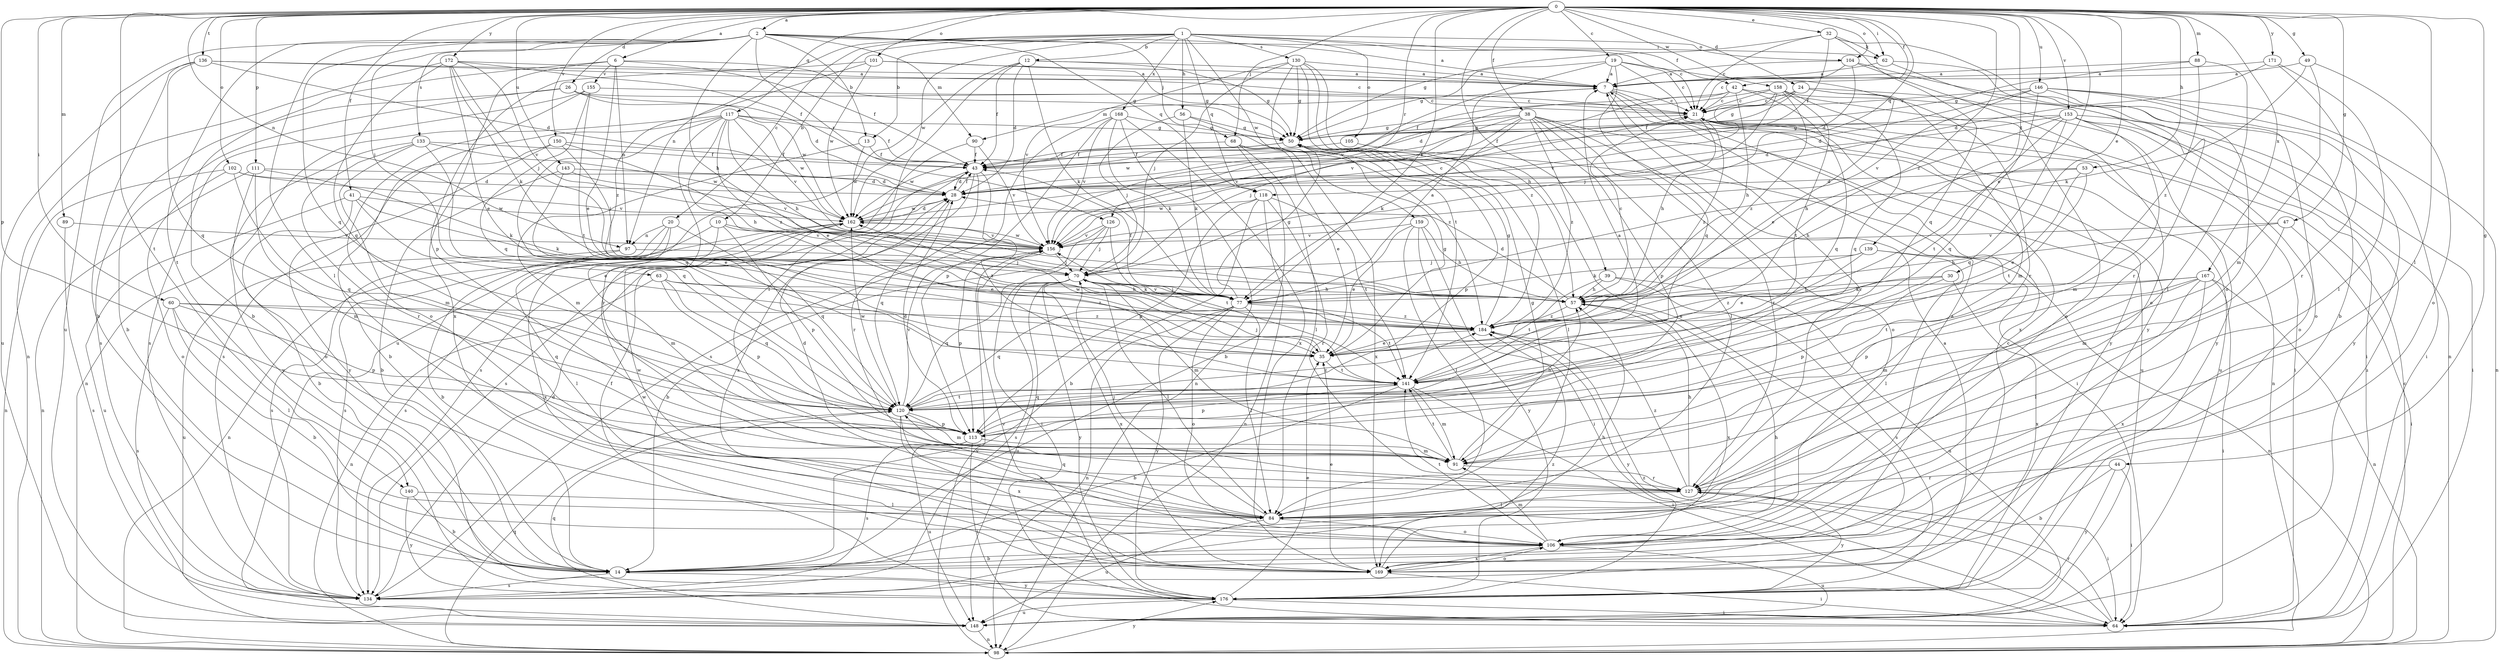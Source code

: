 strict digraph  {
0;
1;
2;
6;
7;
10;
12;
13;
14;
19;
20;
21;
24;
26;
28;
30;
32;
35;
38;
39;
41;
42;
43;
44;
47;
49;
50;
53;
56;
57;
60;
62;
63;
64;
68;
70;
77;
84;
88;
89;
90;
91;
97;
98;
101;
102;
104;
105;
106;
111;
113;
117;
118;
120;
126;
127;
130;
133;
134;
136;
139;
140;
141;
143;
146;
148;
150;
153;
155;
156;
158;
159;
162;
167;
168;
169;
171;
172;
176;
184;
0 -> 2  [label=a];
0 -> 6  [label=a];
0 -> 19  [label=c];
0 -> 24  [label=d];
0 -> 26  [label=d];
0 -> 30  [label=e];
0 -> 32  [label=e];
0 -> 35  [label=e];
0 -> 38  [label=f];
0 -> 39  [label=f];
0 -> 41  [label=f];
0 -> 42  [label=f];
0 -> 44  [label=g];
0 -> 47  [label=g];
0 -> 49  [label=g];
0 -> 53  [label=h];
0 -> 60  [label=i];
0 -> 62  [label=i];
0 -> 68  [label=j];
0 -> 77  [label=k];
0 -> 84  [label=l];
0 -> 88  [label=m];
0 -> 89  [label=m];
0 -> 97  [label=n];
0 -> 101  [label=o];
0 -> 102  [label=o];
0 -> 104  [label=o];
0 -> 111  [label=p];
0 -> 113  [label=p];
0 -> 117  [label=q];
0 -> 118  [label=q];
0 -> 126  [label=r];
0 -> 136  [label=t];
0 -> 139  [label=t];
0 -> 140  [label=t];
0 -> 143  [label=u];
0 -> 146  [label=u];
0 -> 150  [label=v];
0 -> 153  [label=v];
0 -> 158  [label=w];
0 -> 167  [label=x];
0 -> 171  [label=y];
0 -> 172  [label=y];
0 -> 184  [label=z];
1 -> 10  [label=b];
1 -> 12  [label=b];
1 -> 13  [label=b];
1 -> 20  [label=c];
1 -> 21  [label=c];
1 -> 42  [label=f];
1 -> 56  [label=h];
1 -> 97  [label=n];
1 -> 104  [label=o];
1 -> 105  [label=o];
1 -> 118  [label=q];
1 -> 130  [label=s];
1 -> 159  [label=w];
1 -> 162  [label=w];
1 -> 168  [label=x];
2 -> 7  [label=a];
2 -> 13  [label=b];
2 -> 57  [label=h];
2 -> 62  [label=i];
2 -> 63  [label=i];
2 -> 68  [label=j];
2 -> 84  [label=l];
2 -> 90  [label=m];
2 -> 118  [label=q];
2 -> 120  [label=q];
2 -> 126  [label=r];
2 -> 133  [label=s];
2 -> 140  [label=t];
2 -> 148  [label=u];
6 -> 14  [label=b];
6 -> 35  [label=e];
6 -> 43  [label=f];
6 -> 50  [label=g];
6 -> 97  [label=n];
6 -> 155  [label=v];
6 -> 169  [label=x];
7 -> 21  [label=c];
7 -> 90  [label=m];
7 -> 127  [label=r];
7 -> 169  [label=x];
7 -> 176  [label=y];
10 -> 35  [label=e];
10 -> 113  [label=p];
10 -> 134  [label=s];
10 -> 156  [label=v];
10 -> 169  [label=x];
12 -> 7  [label=a];
12 -> 28  [label=d];
12 -> 43  [label=f];
12 -> 50  [label=g];
12 -> 77  [label=k];
12 -> 84  [label=l];
12 -> 148  [label=u];
13 -> 43  [label=f];
13 -> 91  [label=m];
13 -> 162  [label=w];
14 -> 21  [label=c];
14 -> 57  [label=h];
14 -> 134  [label=s];
14 -> 176  [label=y];
19 -> 7  [label=a];
19 -> 21  [label=c];
19 -> 50  [label=g];
19 -> 120  [label=q];
19 -> 127  [label=r];
19 -> 156  [label=v];
19 -> 176  [label=y];
20 -> 14  [label=b];
20 -> 91  [label=m];
20 -> 97  [label=n];
20 -> 120  [label=q];
20 -> 134  [label=s];
21 -> 50  [label=g];
21 -> 57  [label=h];
21 -> 64  [label=i];
21 -> 98  [label=n];
21 -> 148  [label=u];
21 -> 184  [label=z];
24 -> 21  [label=c];
24 -> 35  [label=e];
24 -> 43  [label=f];
24 -> 50  [label=g];
24 -> 91  [label=m];
24 -> 176  [label=y];
26 -> 14  [label=b];
26 -> 21  [label=c];
26 -> 28  [label=d];
26 -> 134  [label=s];
26 -> 162  [label=w];
28 -> 43  [label=f];
28 -> 120  [label=q];
28 -> 162  [label=w];
30 -> 57  [label=h];
30 -> 113  [label=p];
30 -> 169  [label=x];
30 -> 184  [label=z];
32 -> 21  [label=c];
32 -> 43  [label=f];
32 -> 50  [label=g];
32 -> 106  [label=o];
32 -> 120  [label=q];
32 -> 62  [label=k];
35 -> 50  [label=g];
35 -> 141  [label=t];
35 -> 162  [label=w];
38 -> 50  [label=g];
38 -> 70  [label=j];
38 -> 77  [label=k];
38 -> 84  [label=l];
38 -> 106  [label=o];
38 -> 113  [label=p];
38 -> 127  [label=r];
38 -> 148  [label=u];
38 -> 156  [label=v];
38 -> 162  [label=w];
38 -> 184  [label=z];
39 -> 57  [label=h];
39 -> 134  [label=s];
39 -> 141  [label=t];
39 -> 148  [label=u];
41 -> 14  [label=b];
41 -> 35  [label=e];
41 -> 77  [label=k];
41 -> 148  [label=u];
41 -> 162  [label=w];
42 -> 21  [label=c];
42 -> 43  [label=f];
42 -> 57  [label=h];
42 -> 106  [label=o];
42 -> 120  [label=q];
42 -> 156  [label=v];
43 -> 28  [label=d];
43 -> 127  [label=r];
43 -> 134  [label=s];
43 -> 141  [label=t];
43 -> 169  [label=x];
44 -> 14  [label=b];
44 -> 64  [label=i];
44 -> 127  [label=r];
44 -> 176  [label=y];
47 -> 57  [label=h];
47 -> 64  [label=i];
47 -> 91  [label=m];
47 -> 156  [label=v];
49 -> 7  [label=a];
49 -> 77  [label=k];
49 -> 91  [label=m];
49 -> 106  [label=o];
50 -> 43  [label=f];
50 -> 84  [label=l];
50 -> 113  [label=p];
50 -> 162  [label=w];
53 -> 28  [label=d];
53 -> 35  [label=e];
53 -> 57  [label=h];
53 -> 141  [label=t];
56 -> 50  [label=g];
56 -> 70  [label=j];
56 -> 77  [label=k];
56 -> 184  [label=z];
57 -> 21  [label=c];
57 -> 28  [label=d];
57 -> 169  [label=x];
57 -> 184  [label=z];
60 -> 14  [label=b];
60 -> 84  [label=l];
60 -> 113  [label=p];
60 -> 120  [label=q];
60 -> 134  [label=s];
60 -> 184  [label=z];
62 -> 7  [label=a];
62 -> 14  [label=b];
62 -> 127  [label=r];
63 -> 57  [label=h];
63 -> 98  [label=n];
63 -> 113  [label=p];
63 -> 120  [label=q];
63 -> 184  [label=z];
64 -> 127  [label=r];
64 -> 184  [label=z];
68 -> 14  [label=b];
68 -> 35  [label=e];
68 -> 43  [label=f];
68 -> 84  [label=l];
68 -> 169  [label=x];
70 -> 57  [label=h];
70 -> 77  [label=k];
70 -> 84  [label=l];
70 -> 91  [label=m];
70 -> 120  [label=q];
70 -> 134  [label=s];
70 -> 148  [label=u];
70 -> 169  [label=x];
70 -> 176  [label=y];
77 -> 7  [label=a];
77 -> 43  [label=f];
77 -> 50  [label=g];
77 -> 70  [label=j];
77 -> 84  [label=l];
77 -> 98  [label=n];
77 -> 106  [label=o];
77 -> 120  [label=q];
77 -> 141  [label=t];
77 -> 176  [label=y];
77 -> 184  [label=z];
84 -> 70  [label=j];
84 -> 106  [label=o];
84 -> 120  [label=q];
84 -> 148  [label=u];
84 -> 162  [label=w];
88 -> 7  [label=a];
88 -> 50  [label=g];
88 -> 84  [label=l];
88 -> 184  [label=z];
89 -> 134  [label=s];
89 -> 156  [label=v];
90 -> 43  [label=f];
90 -> 134  [label=s];
90 -> 156  [label=v];
91 -> 50  [label=g];
91 -> 127  [label=r];
91 -> 141  [label=t];
97 -> 70  [label=j];
97 -> 84  [label=l];
97 -> 148  [label=u];
98 -> 21  [label=c];
98 -> 120  [label=q];
98 -> 156  [label=v];
98 -> 176  [label=y];
101 -> 7  [label=a];
101 -> 50  [label=g];
101 -> 113  [label=p];
101 -> 162  [label=w];
101 -> 184  [label=z];
102 -> 28  [label=d];
102 -> 98  [label=n];
102 -> 106  [label=o];
102 -> 120  [label=q];
102 -> 156  [label=v];
104 -> 7  [label=a];
104 -> 21  [label=c];
104 -> 28  [label=d];
104 -> 98  [label=n];
104 -> 106  [label=o];
105 -> 43  [label=f];
105 -> 64  [label=i];
106 -> 7  [label=a];
106 -> 14  [label=b];
106 -> 91  [label=m];
106 -> 141  [label=t];
106 -> 148  [label=u];
106 -> 169  [label=x];
111 -> 28  [label=d];
111 -> 77  [label=k];
111 -> 91  [label=m];
111 -> 98  [label=n];
111 -> 106  [label=o];
113 -> 28  [label=d];
113 -> 57  [label=h];
113 -> 64  [label=i];
113 -> 91  [label=m];
113 -> 134  [label=s];
113 -> 148  [label=u];
117 -> 35  [label=e];
117 -> 43  [label=f];
117 -> 50  [label=g];
117 -> 57  [label=h];
117 -> 98  [label=n];
117 -> 120  [label=q];
117 -> 127  [label=r];
117 -> 134  [label=s];
117 -> 156  [label=v];
117 -> 162  [label=w];
117 -> 184  [label=z];
118 -> 14  [label=b];
118 -> 98  [label=n];
118 -> 113  [label=p];
118 -> 127  [label=r];
118 -> 141  [label=t];
118 -> 162  [label=w];
120 -> 91  [label=m];
120 -> 106  [label=o];
120 -> 113  [label=p];
120 -> 141  [label=t];
120 -> 156  [label=v];
120 -> 162  [label=w];
120 -> 169  [label=x];
120 -> 184  [label=z];
126 -> 14  [label=b];
126 -> 64  [label=i];
126 -> 70  [label=j];
126 -> 141  [label=t];
126 -> 156  [label=v];
127 -> 28  [label=d];
127 -> 57  [label=h];
127 -> 64  [label=i];
127 -> 84  [label=l];
127 -> 176  [label=y];
127 -> 184  [label=z];
130 -> 7  [label=a];
130 -> 50  [label=g];
130 -> 57  [label=h];
130 -> 70  [label=j];
130 -> 141  [label=t];
130 -> 156  [label=v];
130 -> 169  [label=x];
130 -> 184  [label=z];
133 -> 43  [label=f];
133 -> 91  [label=m];
133 -> 120  [label=q];
133 -> 127  [label=r];
133 -> 162  [label=w];
133 -> 176  [label=y];
134 -> 28  [label=d];
134 -> 184  [label=z];
136 -> 7  [label=a];
136 -> 14  [label=b];
136 -> 21  [label=c];
136 -> 28  [label=d];
136 -> 120  [label=q];
136 -> 148  [label=u];
139 -> 35  [label=e];
139 -> 70  [label=j];
139 -> 77  [label=k];
139 -> 84  [label=l];
139 -> 98  [label=n];
140 -> 14  [label=b];
140 -> 84  [label=l];
140 -> 176  [label=y];
141 -> 7  [label=a];
141 -> 14  [label=b];
141 -> 64  [label=i];
141 -> 70  [label=j];
141 -> 91  [label=m];
141 -> 113  [label=p];
141 -> 120  [label=q];
143 -> 14  [label=b];
143 -> 28  [label=d];
143 -> 35  [label=e];
143 -> 156  [label=v];
146 -> 21  [label=c];
146 -> 28  [label=d];
146 -> 64  [label=i];
146 -> 98  [label=n];
146 -> 106  [label=o];
146 -> 120  [label=q];
146 -> 156  [label=v];
146 -> 176  [label=y];
148 -> 98  [label=n];
148 -> 120  [label=q];
150 -> 14  [label=b];
150 -> 43  [label=f];
150 -> 57  [label=h];
150 -> 70  [label=j];
150 -> 176  [label=y];
153 -> 28  [label=d];
153 -> 50  [label=g];
153 -> 57  [label=h];
153 -> 64  [label=i];
153 -> 91  [label=m];
153 -> 106  [label=o];
153 -> 120  [label=q];
153 -> 141  [label=t];
153 -> 148  [label=u];
155 -> 21  [label=c];
155 -> 106  [label=o];
155 -> 120  [label=q];
155 -> 134  [label=s];
155 -> 141  [label=t];
156 -> 70  [label=j];
156 -> 113  [label=p];
156 -> 162  [label=w];
158 -> 21  [label=c];
158 -> 28  [label=d];
158 -> 64  [label=i];
158 -> 70  [label=j];
158 -> 120  [label=q];
158 -> 141  [label=t];
158 -> 156  [label=v];
158 -> 184  [label=z];
159 -> 35  [label=e];
159 -> 57  [label=h];
159 -> 64  [label=i];
159 -> 84  [label=l];
159 -> 156  [label=v];
159 -> 176  [label=y];
162 -> 21  [label=c];
162 -> 28  [label=d];
162 -> 98  [label=n];
162 -> 134  [label=s];
162 -> 156  [label=v];
167 -> 64  [label=i];
167 -> 77  [label=k];
167 -> 84  [label=l];
167 -> 91  [label=m];
167 -> 98  [label=n];
167 -> 113  [label=p];
167 -> 141  [label=t];
167 -> 169  [label=x];
168 -> 50  [label=g];
168 -> 77  [label=k];
168 -> 98  [label=n];
168 -> 113  [label=p];
168 -> 134  [label=s];
168 -> 156  [label=v];
168 -> 169  [label=x];
169 -> 35  [label=e];
169 -> 57  [label=h];
169 -> 64  [label=i];
169 -> 106  [label=o];
169 -> 162  [label=w];
171 -> 7  [label=a];
171 -> 28  [label=d];
171 -> 84  [label=l];
171 -> 127  [label=r];
172 -> 7  [label=a];
172 -> 35  [label=e];
172 -> 43  [label=f];
172 -> 70  [label=j];
172 -> 77  [label=k];
172 -> 98  [label=n];
172 -> 120  [label=q];
172 -> 156  [label=v];
176 -> 7  [label=a];
176 -> 35  [label=e];
176 -> 43  [label=f];
176 -> 64  [label=i];
176 -> 148  [label=u];
176 -> 156  [label=v];
184 -> 35  [label=e];
184 -> 50  [label=g];
184 -> 156  [label=v];
184 -> 176  [label=y];
}
